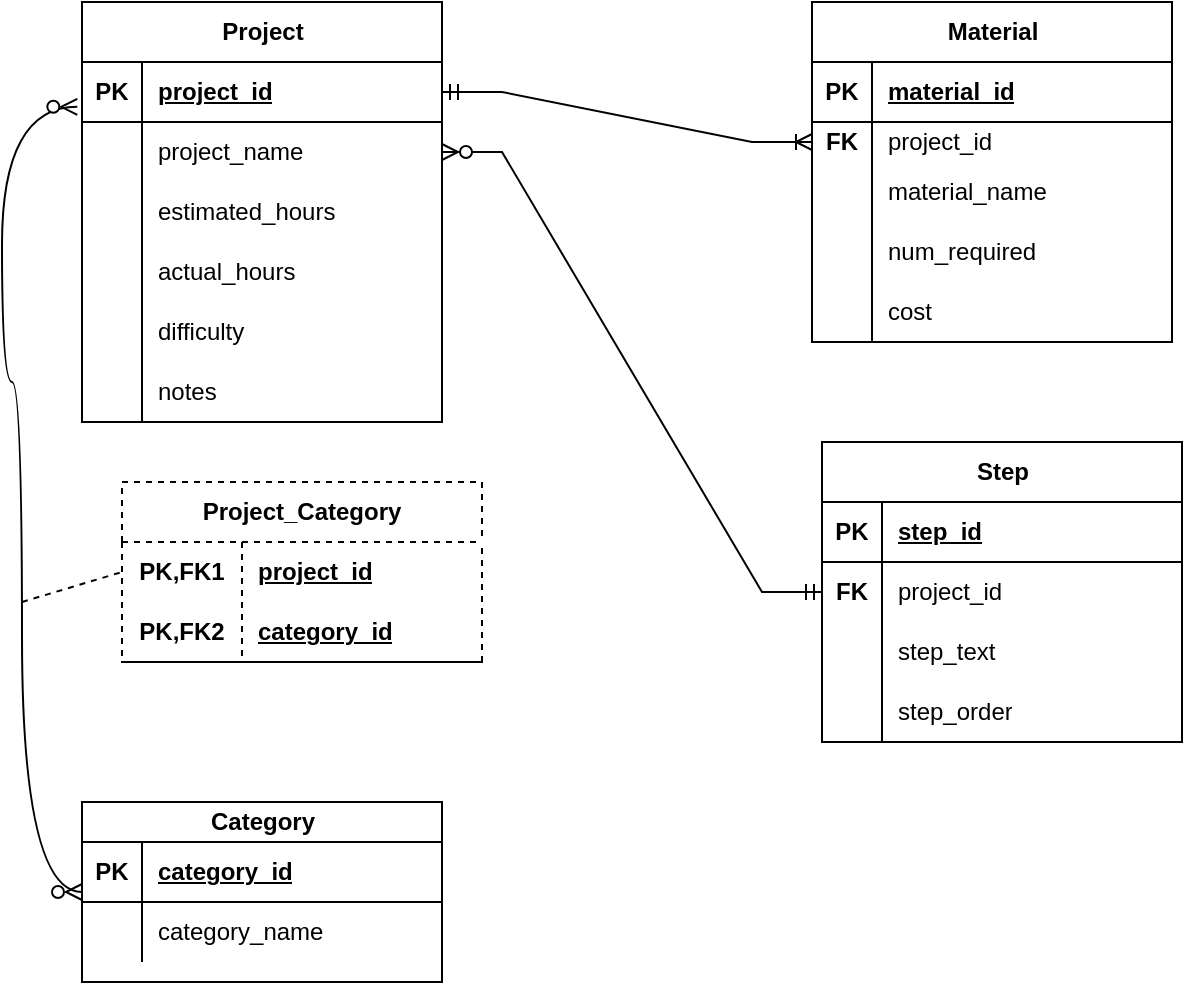 <mxfile version="24.4.0" type="device">
  <diagram name="Page-1" id="PTjWIWMZzkyaoIFmz7vq">
    <mxGraphModel dx="280" dy="563" grid="1" gridSize="10" guides="1" tooltips="1" connect="1" arrows="1" fold="1" page="1" pageScale="1" pageWidth="850" pageHeight="1100" math="0" shadow="0">
      <root>
        <mxCell id="0" />
        <mxCell id="1" parent="0" />
        <mxCell id="r4Lnl6ZWWDfZvqc-jJQ5-1" value="Project" style="shape=table;startSize=30;container=1;collapsible=1;childLayout=tableLayout;fixedRows=1;rowLines=0;fontStyle=1;align=center;resizeLast=1;html=1;" vertex="1" parent="1">
          <mxGeometry x="60" y="30" width="180" height="210" as="geometry" />
        </mxCell>
        <mxCell id="r4Lnl6ZWWDfZvqc-jJQ5-2" value="" style="shape=tableRow;horizontal=0;startSize=0;swimlaneHead=0;swimlaneBody=0;fillColor=none;collapsible=0;dropTarget=0;points=[[0,0.5],[1,0.5]];portConstraint=eastwest;top=0;left=0;right=0;bottom=1;" vertex="1" parent="r4Lnl6ZWWDfZvqc-jJQ5-1">
          <mxGeometry y="30" width="180" height="30" as="geometry" />
        </mxCell>
        <mxCell id="r4Lnl6ZWWDfZvqc-jJQ5-3" value="PK" style="shape=partialRectangle;connectable=0;fillColor=none;top=0;left=0;bottom=0;right=0;fontStyle=1;overflow=hidden;whiteSpace=wrap;html=1;" vertex="1" parent="r4Lnl6ZWWDfZvqc-jJQ5-2">
          <mxGeometry width="30" height="30" as="geometry">
            <mxRectangle width="30" height="30" as="alternateBounds" />
          </mxGeometry>
        </mxCell>
        <mxCell id="r4Lnl6ZWWDfZvqc-jJQ5-4" value="project_id" style="shape=partialRectangle;connectable=0;fillColor=none;top=0;left=0;bottom=0;right=0;align=left;spacingLeft=6;fontStyle=5;overflow=hidden;whiteSpace=wrap;html=1;" vertex="1" parent="r4Lnl6ZWWDfZvqc-jJQ5-2">
          <mxGeometry x="30" width="150" height="30" as="geometry">
            <mxRectangle width="150" height="30" as="alternateBounds" />
          </mxGeometry>
        </mxCell>
        <mxCell id="r4Lnl6ZWWDfZvqc-jJQ5-5" value="" style="shape=tableRow;horizontal=0;startSize=0;swimlaneHead=0;swimlaneBody=0;fillColor=none;collapsible=0;dropTarget=0;points=[[0,0.5],[1,0.5]];portConstraint=eastwest;top=0;left=0;right=0;bottom=0;" vertex="1" parent="r4Lnl6ZWWDfZvqc-jJQ5-1">
          <mxGeometry y="60" width="180" height="30" as="geometry" />
        </mxCell>
        <mxCell id="r4Lnl6ZWWDfZvqc-jJQ5-6" value="" style="shape=partialRectangle;connectable=0;fillColor=none;top=0;left=0;bottom=0;right=0;editable=1;overflow=hidden;whiteSpace=wrap;html=1;" vertex="1" parent="r4Lnl6ZWWDfZvqc-jJQ5-5">
          <mxGeometry width="30" height="30" as="geometry">
            <mxRectangle width="30" height="30" as="alternateBounds" />
          </mxGeometry>
        </mxCell>
        <mxCell id="r4Lnl6ZWWDfZvqc-jJQ5-7" value="project_name" style="shape=partialRectangle;connectable=0;fillColor=none;top=0;left=0;bottom=0;right=0;align=left;spacingLeft=6;overflow=hidden;whiteSpace=wrap;html=1;" vertex="1" parent="r4Lnl6ZWWDfZvqc-jJQ5-5">
          <mxGeometry x="30" width="150" height="30" as="geometry">
            <mxRectangle width="150" height="30" as="alternateBounds" />
          </mxGeometry>
        </mxCell>
        <mxCell id="r4Lnl6ZWWDfZvqc-jJQ5-8" value="" style="shape=tableRow;horizontal=0;startSize=0;swimlaneHead=0;swimlaneBody=0;fillColor=none;collapsible=0;dropTarget=0;points=[[0,0.5],[1,0.5]];portConstraint=eastwest;top=0;left=0;right=0;bottom=0;" vertex="1" parent="r4Lnl6ZWWDfZvqc-jJQ5-1">
          <mxGeometry y="90" width="180" height="30" as="geometry" />
        </mxCell>
        <mxCell id="r4Lnl6ZWWDfZvqc-jJQ5-9" value="" style="shape=partialRectangle;connectable=0;fillColor=none;top=0;left=0;bottom=0;right=0;editable=1;overflow=hidden;whiteSpace=wrap;html=1;" vertex="1" parent="r4Lnl6ZWWDfZvqc-jJQ5-8">
          <mxGeometry width="30" height="30" as="geometry">
            <mxRectangle width="30" height="30" as="alternateBounds" />
          </mxGeometry>
        </mxCell>
        <mxCell id="r4Lnl6ZWWDfZvqc-jJQ5-10" value="estimated_hours" style="shape=partialRectangle;connectable=0;fillColor=none;top=0;left=0;bottom=0;right=0;align=left;spacingLeft=6;overflow=hidden;whiteSpace=wrap;html=1;" vertex="1" parent="r4Lnl6ZWWDfZvqc-jJQ5-8">
          <mxGeometry x="30" width="150" height="30" as="geometry">
            <mxRectangle width="150" height="30" as="alternateBounds" />
          </mxGeometry>
        </mxCell>
        <mxCell id="r4Lnl6ZWWDfZvqc-jJQ5-11" value="" style="shape=tableRow;horizontal=0;startSize=0;swimlaneHead=0;swimlaneBody=0;fillColor=none;collapsible=0;dropTarget=0;points=[[0,0.5],[1,0.5]];portConstraint=eastwest;top=0;left=0;right=0;bottom=0;" vertex="1" parent="r4Lnl6ZWWDfZvqc-jJQ5-1">
          <mxGeometry y="120" width="180" height="30" as="geometry" />
        </mxCell>
        <mxCell id="r4Lnl6ZWWDfZvqc-jJQ5-12" value="" style="shape=partialRectangle;connectable=0;fillColor=none;top=0;left=0;bottom=0;right=0;editable=1;overflow=hidden;whiteSpace=wrap;html=1;" vertex="1" parent="r4Lnl6ZWWDfZvqc-jJQ5-11">
          <mxGeometry width="30" height="30" as="geometry">
            <mxRectangle width="30" height="30" as="alternateBounds" />
          </mxGeometry>
        </mxCell>
        <mxCell id="r4Lnl6ZWWDfZvqc-jJQ5-13" value="actual_hours" style="shape=partialRectangle;connectable=0;fillColor=none;top=0;left=0;bottom=0;right=0;align=left;spacingLeft=6;overflow=hidden;whiteSpace=wrap;html=1;" vertex="1" parent="r4Lnl6ZWWDfZvqc-jJQ5-11">
          <mxGeometry x="30" width="150" height="30" as="geometry">
            <mxRectangle width="150" height="30" as="alternateBounds" />
          </mxGeometry>
        </mxCell>
        <mxCell id="r4Lnl6ZWWDfZvqc-jJQ5-84" value="" style="shape=tableRow;horizontal=0;startSize=0;swimlaneHead=0;swimlaneBody=0;fillColor=none;collapsible=0;dropTarget=0;points=[[0,0.5],[1,0.5]];portConstraint=eastwest;top=0;left=0;right=0;bottom=0;" vertex="1" parent="r4Lnl6ZWWDfZvqc-jJQ5-1">
          <mxGeometry y="150" width="180" height="30" as="geometry" />
        </mxCell>
        <mxCell id="r4Lnl6ZWWDfZvqc-jJQ5-85" value="" style="shape=partialRectangle;connectable=0;fillColor=none;top=0;left=0;bottom=0;right=0;editable=1;overflow=hidden;whiteSpace=wrap;html=1;" vertex="1" parent="r4Lnl6ZWWDfZvqc-jJQ5-84">
          <mxGeometry width="30" height="30" as="geometry">
            <mxRectangle width="30" height="30" as="alternateBounds" />
          </mxGeometry>
        </mxCell>
        <mxCell id="r4Lnl6ZWWDfZvqc-jJQ5-86" value="difficulty" style="shape=partialRectangle;connectable=0;fillColor=none;top=0;left=0;bottom=0;right=0;align=left;spacingLeft=6;overflow=hidden;whiteSpace=wrap;html=1;" vertex="1" parent="r4Lnl6ZWWDfZvqc-jJQ5-84">
          <mxGeometry x="30" width="150" height="30" as="geometry">
            <mxRectangle width="150" height="30" as="alternateBounds" />
          </mxGeometry>
        </mxCell>
        <mxCell id="r4Lnl6ZWWDfZvqc-jJQ5-87" value="" style="shape=tableRow;horizontal=0;startSize=0;swimlaneHead=0;swimlaneBody=0;fillColor=none;collapsible=0;dropTarget=0;points=[[0,0.5],[1,0.5]];portConstraint=eastwest;top=0;left=0;right=0;bottom=0;" vertex="1" parent="r4Lnl6ZWWDfZvqc-jJQ5-1">
          <mxGeometry y="180" width="180" height="30" as="geometry" />
        </mxCell>
        <mxCell id="r4Lnl6ZWWDfZvqc-jJQ5-88" value="" style="shape=partialRectangle;connectable=0;fillColor=none;top=0;left=0;bottom=0;right=0;editable=1;overflow=hidden;whiteSpace=wrap;html=1;" vertex="1" parent="r4Lnl6ZWWDfZvqc-jJQ5-87">
          <mxGeometry width="30" height="30" as="geometry">
            <mxRectangle width="30" height="30" as="alternateBounds" />
          </mxGeometry>
        </mxCell>
        <mxCell id="r4Lnl6ZWWDfZvqc-jJQ5-89" value="notes" style="shape=partialRectangle;connectable=0;fillColor=none;top=0;left=0;bottom=0;right=0;align=left;spacingLeft=6;overflow=hidden;whiteSpace=wrap;html=1;" vertex="1" parent="r4Lnl6ZWWDfZvqc-jJQ5-87">
          <mxGeometry x="30" width="150" height="30" as="geometry">
            <mxRectangle width="150" height="30" as="alternateBounds" />
          </mxGeometry>
        </mxCell>
        <mxCell id="r4Lnl6ZWWDfZvqc-jJQ5-90" value="Material" style="shape=table;startSize=30;container=1;collapsible=1;childLayout=tableLayout;fixedRows=1;rowLines=0;fontStyle=1;align=center;resizeLast=1;html=1;" vertex="1" parent="1">
          <mxGeometry x="425" y="30" width="180" height="170" as="geometry" />
        </mxCell>
        <mxCell id="r4Lnl6ZWWDfZvqc-jJQ5-91" value="" style="shape=tableRow;horizontal=0;startSize=0;swimlaneHead=0;swimlaneBody=0;fillColor=none;collapsible=0;dropTarget=0;points=[[0,0.5],[1,0.5]];portConstraint=eastwest;top=0;left=0;right=0;bottom=1;" vertex="1" parent="r4Lnl6ZWWDfZvqc-jJQ5-90">
          <mxGeometry y="30" width="180" height="30" as="geometry" />
        </mxCell>
        <mxCell id="r4Lnl6ZWWDfZvqc-jJQ5-92" value="PK" style="shape=partialRectangle;connectable=0;fillColor=none;top=0;left=0;bottom=0;right=0;fontStyle=1;overflow=hidden;whiteSpace=wrap;html=1;" vertex="1" parent="r4Lnl6ZWWDfZvqc-jJQ5-91">
          <mxGeometry width="30" height="30" as="geometry">
            <mxRectangle width="30" height="30" as="alternateBounds" />
          </mxGeometry>
        </mxCell>
        <mxCell id="r4Lnl6ZWWDfZvqc-jJQ5-93" value="material_id" style="shape=partialRectangle;connectable=0;fillColor=none;top=0;left=0;bottom=0;right=0;align=left;spacingLeft=6;fontStyle=5;overflow=hidden;whiteSpace=wrap;html=1;" vertex="1" parent="r4Lnl6ZWWDfZvqc-jJQ5-91">
          <mxGeometry x="30" width="150" height="30" as="geometry">
            <mxRectangle width="150" height="30" as="alternateBounds" />
          </mxGeometry>
        </mxCell>
        <mxCell id="r4Lnl6ZWWDfZvqc-jJQ5-94" value="" style="shape=tableRow;horizontal=0;startSize=0;swimlaneHead=0;swimlaneBody=0;fillColor=none;collapsible=0;dropTarget=0;points=[[0,0.5],[1,0.5]];portConstraint=eastwest;top=0;left=0;right=0;bottom=0;" vertex="1" parent="r4Lnl6ZWWDfZvqc-jJQ5-90">
          <mxGeometry y="60" width="180" height="20" as="geometry" />
        </mxCell>
        <mxCell id="r4Lnl6ZWWDfZvqc-jJQ5-95" value="&lt;b&gt;FK&lt;/b&gt;" style="shape=partialRectangle;connectable=0;fillColor=none;top=0;left=0;bottom=0;right=0;editable=1;overflow=hidden;whiteSpace=wrap;html=1;" vertex="1" parent="r4Lnl6ZWWDfZvqc-jJQ5-94">
          <mxGeometry width="30" height="20" as="geometry">
            <mxRectangle width="30" height="20" as="alternateBounds" />
          </mxGeometry>
        </mxCell>
        <mxCell id="r4Lnl6ZWWDfZvqc-jJQ5-96" value="project_id" style="shape=partialRectangle;connectable=0;fillColor=none;top=0;left=0;bottom=0;right=0;align=left;spacingLeft=6;overflow=hidden;whiteSpace=wrap;html=1;" vertex="1" parent="r4Lnl6ZWWDfZvqc-jJQ5-94">
          <mxGeometry x="30" width="150" height="20" as="geometry">
            <mxRectangle width="150" height="20" as="alternateBounds" />
          </mxGeometry>
        </mxCell>
        <mxCell id="r4Lnl6ZWWDfZvqc-jJQ5-97" value="" style="shape=tableRow;horizontal=0;startSize=0;swimlaneHead=0;swimlaneBody=0;fillColor=none;collapsible=0;dropTarget=0;points=[[0,0.5],[1,0.5]];portConstraint=eastwest;top=0;left=0;right=0;bottom=0;" vertex="1" parent="r4Lnl6ZWWDfZvqc-jJQ5-90">
          <mxGeometry y="80" width="180" height="30" as="geometry" />
        </mxCell>
        <mxCell id="r4Lnl6ZWWDfZvqc-jJQ5-98" value="" style="shape=partialRectangle;connectable=0;fillColor=none;top=0;left=0;bottom=0;right=0;editable=1;overflow=hidden;whiteSpace=wrap;html=1;" vertex="1" parent="r4Lnl6ZWWDfZvqc-jJQ5-97">
          <mxGeometry width="30" height="30" as="geometry">
            <mxRectangle width="30" height="30" as="alternateBounds" />
          </mxGeometry>
        </mxCell>
        <mxCell id="r4Lnl6ZWWDfZvqc-jJQ5-99" value="material_name" style="shape=partialRectangle;connectable=0;fillColor=none;top=0;left=0;bottom=0;right=0;align=left;spacingLeft=6;overflow=hidden;whiteSpace=wrap;html=1;" vertex="1" parent="r4Lnl6ZWWDfZvqc-jJQ5-97">
          <mxGeometry x="30" width="150" height="30" as="geometry">
            <mxRectangle width="150" height="30" as="alternateBounds" />
          </mxGeometry>
        </mxCell>
        <mxCell id="r4Lnl6ZWWDfZvqc-jJQ5-100" value="" style="shape=tableRow;horizontal=0;startSize=0;swimlaneHead=0;swimlaneBody=0;fillColor=none;collapsible=0;dropTarget=0;points=[[0,0.5],[1,0.5]];portConstraint=eastwest;top=0;left=0;right=0;bottom=0;" vertex="1" parent="r4Lnl6ZWWDfZvqc-jJQ5-90">
          <mxGeometry y="110" width="180" height="30" as="geometry" />
        </mxCell>
        <mxCell id="r4Lnl6ZWWDfZvqc-jJQ5-101" value="" style="shape=partialRectangle;connectable=0;fillColor=none;top=0;left=0;bottom=0;right=0;editable=1;overflow=hidden;whiteSpace=wrap;html=1;" vertex="1" parent="r4Lnl6ZWWDfZvqc-jJQ5-100">
          <mxGeometry width="30" height="30" as="geometry">
            <mxRectangle width="30" height="30" as="alternateBounds" />
          </mxGeometry>
        </mxCell>
        <mxCell id="r4Lnl6ZWWDfZvqc-jJQ5-102" value="num_required" style="shape=partialRectangle;connectable=0;fillColor=none;top=0;left=0;bottom=0;right=0;align=left;spacingLeft=6;overflow=hidden;whiteSpace=wrap;html=1;" vertex="1" parent="r4Lnl6ZWWDfZvqc-jJQ5-100">
          <mxGeometry x="30" width="150" height="30" as="geometry">
            <mxRectangle width="150" height="30" as="alternateBounds" />
          </mxGeometry>
        </mxCell>
        <mxCell id="r4Lnl6ZWWDfZvqc-jJQ5-143" value="" style="shape=tableRow;horizontal=0;startSize=0;swimlaneHead=0;swimlaneBody=0;fillColor=none;collapsible=0;dropTarget=0;points=[[0,0.5],[1,0.5]];portConstraint=eastwest;top=0;left=0;right=0;bottom=0;" vertex="1" parent="r4Lnl6ZWWDfZvqc-jJQ5-90">
          <mxGeometry y="140" width="180" height="30" as="geometry" />
        </mxCell>
        <mxCell id="r4Lnl6ZWWDfZvqc-jJQ5-144" value="" style="shape=partialRectangle;connectable=0;fillColor=none;top=0;left=0;bottom=0;right=0;editable=1;overflow=hidden;whiteSpace=wrap;html=1;" vertex="1" parent="r4Lnl6ZWWDfZvqc-jJQ5-143">
          <mxGeometry width="30" height="30" as="geometry">
            <mxRectangle width="30" height="30" as="alternateBounds" />
          </mxGeometry>
        </mxCell>
        <mxCell id="r4Lnl6ZWWDfZvqc-jJQ5-145" value="cost" style="shape=partialRectangle;connectable=0;fillColor=none;top=0;left=0;bottom=0;right=0;align=left;spacingLeft=6;overflow=hidden;whiteSpace=wrap;html=1;" vertex="1" parent="r4Lnl6ZWWDfZvqc-jJQ5-143">
          <mxGeometry x="30" width="150" height="30" as="geometry">
            <mxRectangle width="150" height="30" as="alternateBounds" />
          </mxGeometry>
        </mxCell>
        <mxCell id="r4Lnl6ZWWDfZvqc-jJQ5-103" value="Step" style="shape=table;startSize=30;container=1;collapsible=1;childLayout=tableLayout;fixedRows=1;rowLines=0;fontStyle=1;align=center;resizeLast=1;html=1;" vertex="1" parent="1">
          <mxGeometry x="430" y="250" width="180" height="150" as="geometry" />
        </mxCell>
        <mxCell id="r4Lnl6ZWWDfZvqc-jJQ5-104" value="" style="shape=tableRow;horizontal=0;startSize=0;swimlaneHead=0;swimlaneBody=0;fillColor=none;collapsible=0;dropTarget=0;points=[[0,0.5],[1,0.5]];portConstraint=eastwest;top=0;left=0;right=0;bottom=1;" vertex="1" parent="r4Lnl6ZWWDfZvqc-jJQ5-103">
          <mxGeometry y="30" width="180" height="30" as="geometry" />
        </mxCell>
        <mxCell id="r4Lnl6ZWWDfZvqc-jJQ5-105" value="PK" style="shape=partialRectangle;connectable=0;fillColor=none;top=0;left=0;bottom=0;right=0;fontStyle=1;overflow=hidden;whiteSpace=wrap;html=1;" vertex="1" parent="r4Lnl6ZWWDfZvqc-jJQ5-104">
          <mxGeometry width="30" height="30" as="geometry">
            <mxRectangle width="30" height="30" as="alternateBounds" />
          </mxGeometry>
        </mxCell>
        <mxCell id="r4Lnl6ZWWDfZvqc-jJQ5-106" value="step_id" style="shape=partialRectangle;connectable=0;fillColor=none;top=0;left=0;bottom=0;right=0;align=left;spacingLeft=6;fontStyle=5;overflow=hidden;whiteSpace=wrap;html=1;" vertex="1" parent="r4Lnl6ZWWDfZvqc-jJQ5-104">
          <mxGeometry x="30" width="150" height="30" as="geometry">
            <mxRectangle width="150" height="30" as="alternateBounds" />
          </mxGeometry>
        </mxCell>
        <mxCell id="r4Lnl6ZWWDfZvqc-jJQ5-107" value="" style="shape=tableRow;horizontal=0;startSize=0;swimlaneHead=0;swimlaneBody=0;fillColor=none;collapsible=0;dropTarget=0;points=[[0,0.5],[1,0.5]];portConstraint=eastwest;top=0;left=0;right=0;bottom=0;" vertex="1" parent="r4Lnl6ZWWDfZvqc-jJQ5-103">
          <mxGeometry y="60" width="180" height="30" as="geometry" />
        </mxCell>
        <mxCell id="r4Lnl6ZWWDfZvqc-jJQ5-108" value="&lt;b&gt;FK&lt;/b&gt;" style="shape=partialRectangle;connectable=0;fillColor=none;top=0;left=0;bottom=0;right=0;editable=1;overflow=hidden;whiteSpace=wrap;html=1;" vertex="1" parent="r4Lnl6ZWWDfZvqc-jJQ5-107">
          <mxGeometry width="30" height="30" as="geometry">
            <mxRectangle width="30" height="30" as="alternateBounds" />
          </mxGeometry>
        </mxCell>
        <mxCell id="r4Lnl6ZWWDfZvqc-jJQ5-109" value="project_id" style="shape=partialRectangle;connectable=0;fillColor=none;top=0;left=0;bottom=0;right=0;align=left;spacingLeft=6;overflow=hidden;whiteSpace=wrap;html=1;" vertex="1" parent="r4Lnl6ZWWDfZvqc-jJQ5-107">
          <mxGeometry x="30" width="150" height="30" as="geometry">
            <mxRectangle width="150" height="30" as="alternateBounds" />
          </mxGeometry>
        </mxCell>
        <mxCell id="r4Lnl6ZWWDfZvqc-jJQ5-110" value="" style="shape=tableRow;horizontal=0;startSize=0;swimlaneHead=0;swimlaneBody=0;fillColor=none;collapsible=0;dropTarget=0;points=[[0,0.5],[1,0.5]];portConstraint=eastwest;top=0;left=0;right=0;bottom=0;" vertex="1" parent="r4Lnl6ZWWDfZvqc-jJQ5-103">
          <mxGeometry y="90" width="180" height="30" as="geometry" />
        </mxCell>
        <mxCell id="r4Lnl6ZWWDfZvqc-jJQ5-111" value="" style="shape=partialRectangle;connectable=0;fillColor=none;top=0;left=0;bottom=0;right=0;editable=1;overflow=hidden;whiteSpace=wrap;html=1;" vertex="1" parent="r4Lnl6ZWWDfZvqc-jJQ5-110">
          <mxGeometry width="30" height="30" as="geometry">
            <mxRectangle width="30" height="30" as="alternateBounds" />
          </mxGeometry>
        </mxCell>
        <mxCell id="r4Lnl6ZWWDfZvqc-jJQ5-112" value="step_text" style="shape=partialRectangle;connectable=0;fillColor=none;top=0;left=0;bottom=0;right=0;align=left;spacingLeft=6;overflow=hidden;whiteSpace=wrap;html=1;" vertex="1" parent="r4Lnl6ZWWDfZvqc-jJQ5-110">
          <mxGeometry x="30" width="150" height="30" as="geometry">
            <mxRectangle width="150" height="30" as="alternateBounds" />
          </mxGeometry>
        </mxCell>
        <mxCell id="r4Lnl6ZWWDfZvqc-jJQ5-113" value="" style="shape=tableRow;horizontal=0;startSize=0;swimlaneHead=0;swimlaneBody=0;fillColor=none;collapsible=0;dropTarget=0;points=[[0,0.5],[1,0.5]];portConstraint=eastwest;top=0;left=0;right=0;bottom=0;" vertex="1" parent="r4Lnl6ZWWDfZvqc-jJQ5-103">
          <mxGeometry y="120" width="180" height="30" as="geometry" />
        </mxCell>
        <mxCell id="r4Lnl6ZWWDfZvqc-jJQ5-114" value="" style="shape=partialRectangle;connectable=0;fillColor=none;top=0;left=0;bottom=0;right=0;editable=1;overflow=hidden;whiteSpace=wrap;html=1;" vertex="1" parent="r4Lnl6ZWWDfZvqc-jJQ5-113">
          <mxGeometry width="30" height="30" as="geometry">
            <mxRectangle width="30" height="30" as="alternateBounds" />
          </mxGeometry>
        </mxCell>
        <mxCell id="r4Lnl6ZWWDfZvqc-jJQ5-115" value="step_order" style="shape=partialRectangle;connectable=0;fillColor=none;top=0;left=0;bottom=0;right=0;align=left;spacingLeft=6;overflow=hidden;whiteSpace=wrap;html=1;" vertex="1" parent="r4Lnl6ZWWDfZvqc-jJQ5-113">
          <mxGeometry x="30" width="150" height="30" as="geometry">
            <mxRectangle width="150" height="30" as="alternateBounds" />
          </mxGeometry>
        </mxCell>
        <mxCell id="r4Lnl6ZWWDfZvqc-jJQ5-116" value="Category" style="shape=table;startSize=20;container=1;collapsible=1;childLayout=tableLayout;fixedRows=1;rowLines=0;fontStyle=1;align=center;resizeLast=1;html=1;" vertex="1" parent="1">
          <mxGeometry x="60" y="430" width="180" height="90" as="geometry" />
        </mxCell>
        <mxCell id="r4Lnl6ZWWDfZvqc-jJQ5-117" value="" style="shape=tableRow;horizontal=0;startSize=0;swimlaneHead=0;swimlaneBody=0;fillColor=none;collapsible=0;dropTarget=0;points=[[0,0.5],[1,0.5]];portConstraint=eastwest;top=0;left=0;right=0;bottom=1;" vertex="1" parent="r4Lnl6ZWWDfZvqc-jJQ5-116">
          <mxGeometry y="20" width="180" height="30" as="geometry" />
        </mxCell>
        <mxCell id="r4Lnl6ZWWDfZvqc-jJQ5-118" value="PK" style="shape=partialRectangle;connectable=0;fillColor=none;top=0;left=0;bottom=0;right=0;fontStyle=1;overflow=hidden;whiteSpace=wrap;html=1;" vertex="1" parent="r4Lnl6ZWWDfZvqc-jJQ5-117">
          <mxGeometry width="30" height="30" as="geometry">
            <mxRectangle width="30" height="30" as="alternateBounds" />
          </mxGeometry>
        </mxCell>
        <mxCell id="r4Lnl6ZWWDfZvqc-jJQ5-119" value="category_id" style="shape=partialRectangle;connectable=0;fillColor=none;top=0;left=0;bottom=0;right=0;align=left;spacingLeft=6;fontStyle=5;overflow=hidden;whiteSpace=wrap;html=1;" vertex="1" parent="r4Lnl6ZWWDfZvqc-jJQ5-117">
          <mxGeometry x="30" width="150" height="30" as="geometry">
            <mxRectangle width="150" height="30" as="alternateBounds" />
          </mxGeometry>
        </mxCell>
        <mxCell id="r4Lnl6ZWWDfZvqc-jJQ5-120" value="" style="shape=tableRow;horizontal=0;startSize=0;swimlaneHead=0;swimlaneBody=0;fillColor=none;collapsible=0;dropTarget=0;points=[[0,0.5],[1,0.5]];portConstraint=eastwest;top=0;left=0;right=0;bottom=0;" vertex="1" parent="r4Lnl6ZWWDfZvqc-jJQ5-116">
          <mxGeometry y="50" width="180" height="30" as="geometry" />
        </mxCell>
        <mxCell id="r4Lnl6ZWWDfZvqc-jJQ5-121" value="" style="shape=partialRectangle;connectable=0;fillColor=none;top=0;left=0;bottom=0;right=0;editable=1;overflow=hidden;whiteSpace=wrap;html=1;" vertex="1" parent="r4Lnl6ZWWDfZvqc-jJQ5-120">
          <mxGeometry width="30" height="30" as="geometry">
            <mxRectangle width="30" height="30" as="alternateBounds" />
          </mxGeometry>
        </mxCell>
        <mxCell id="r4Lnl6ZWWDfZvqc-jJQ5-122" value="category_name" style="shape=partialRectangle;connectable=0;fillColor=none;top=0;left=0;bottom=0;right=0;align=left;spacingLeft=6;overflow=hidden;whiteSpace=wrap;html=1;" vertex="1" parent="r4Lnl6ZWWDfZvqc-jJQ5-120">
          <mxGeometry x="30" width="150" height="30" as="geometry">
            <mxRectangle width="150" height="30" as="alternateBounds" />
          </mxGeometry>
        </mxCell>
        <mxCell id="r4Lnl6ZWWDfZvqc-jJQ5-129" value="Project_Category" style="shape=table;startSize=30;container=1;collapsible=1;childLayout=tableLayout;fixedRows=1;rowLines=0;fontStyle=1;align=center;resizeLast=1;html=1;whiteSpace=wrap;dashed=1;" vertex="1" parent="1">
          <mxGeometry x="80" y="270" width="180" height="90" as="geometry" />
        </mxCell>
        <mxCell id="r4Lnl6ZWWDfZvqc-jJQ5-130" value="" style="shape=tableRow;horizontal=0;startSize=0;swimlaneHead=0;swimlaneBody=0;fillColor=none;collapsible=0;dropTarget=0;points=[[0,0.5],[1,0.5]];portConstraint=eastwest;top=0;left=0;right=0;bottom=0;html=1;" vertex="1" parent="r4Lnl6ZWWDfZvqc-jJQ5-129">
          <mxGeometry y="30" width="180" height="30" as="geometry" />
        </mxCell>
        <mxCell id="r4Lnl6ZWWDfZvqc-jJQ5-131" value="PK,FK1" style="shape=partialRectangle;connectable=0;fillColor=none;top=0;left=0;bottom=0;right=0;fontStyle=1;overflow=hidden;html=1;whiteSpace=wrap;" vertex="1" parent="r4Lnl6ZWWDfZvqc-jJQ5-130">
          <mxGeometry width="60" height="30" as="geometry">
            <mxRectangle width="60" height="30" as="alternateBounds" />
          </mxGeometry>
        </mxCell>
        <mxCell id="r4Lnl6ZWWDfZvqc-jJQ5-132" value="project_id" style="shape=partialRectangle;connectable=0;fillColor=none;top=0;left=0;bottom=0;right=0;align=left;spacingLeft=6;fontStyle=5;overflow=hidden;html=1;whiteSpace=wrap;" vertex="1" parent="r4Lnl6ZWWDfZvqc-jJQ5-130">
          <mxGeometry x="60" width="120" height="30" as="geometry">
            <mxRectangle width="120" height="30" as="alternateBounds" />
          </mxGeometry>
        </mxCell>
        <mxCell id="r4Lnl6ZWWDfZvqc-jJQ5-133" value="" style="shape=tableRow;horizontal=0;startSize=0;swimlaneHead=0;swimlaneBody=0;fillColor=none;collapsible=0;dropTarget=0;points=[[0,0.5],[1,0.5]];portConstraint=eastwest;top=0;left=0;right=0;bottom=1;html=1;" vertex="1" parent="r4Lnl6ZWWDfZvqc-jJQ5-129">
          <mxGeometry y="60" width="180" height="30" as="geometry" />
        </mxCell>
        <mxCell id="r4Lnl6ZWWDfZvqc-jJQ5-134" value="PK,FK2" style="shape=partialRectangle;connectable=0;fillColor=none;top=0;left=0;bottom=0;right=0;fontStyle=1;overflow=hidden;html=1;whiteSpace=wrap;" vertex="1" parent="r4Lnl6ZWWDfZvqc-jJQ5-133">
          <mxGeometry width="60" height="30" as="geometry">
            <mxRectangle width="60" height="30" as="alternateBounds" />
          </mxGeometry>
        </mxCell>
        <mxCell id="r4Lnl6ZWWDfZvqc-jJQ5-135" value="category_id" style="shape=partialRectangle;connectable=0;fillColor=none;top=0;left=0;bottom=0;right=0;align=left;spacingLeft=6;fontStyle=5;overflow=hidden;html=1;whiteSpace=wrap;" vertex="1" parent="r4Lnl6ZWWDfZvqc-jJQ5-133">
          <mxGeometry x="60" width="120" height="30" as="geometry">
            <mxRectangle width="120" height="30" as="alternateBounds" />
          </mxGeometry>
        </mxCell>
        <mxCell id="r4Lnl6ZWWDfZvqc-jJQ5-142" value="" style="edgeStyle=entityRelationEdgeStyle;fontSize=12;html=1;endArrow=ERoneToMany;startArrow=ERmandOne;rounded=0;exitX=1;exitY=0.5;exitDx=0;exitDy=0;entryX=0;entryY=0.5;entryDx=0;entryDy=0;" edge="1" parent="1" source="r4Lnl6ZWWDfZvqc-jJQ5-2" target="r4Lnl6ZWWDfZvqc-jJQ5-94">
          <mxGeometry width="100" height="100" relative="1" as="geometry">
            <mxPoint x="260" y="190" as="sourcePoint" />
            <mxPoint x="390" y="120" as="targetPoint" />
            <Array as="points">
              <mxPoint x="350" y="150" />
              <mxPoint x="400" y="190" />
            </Array>
          </mxGeometry>
        </mxCell>
        <mxCell id="r4Lnl6ZWWDfZvqc-jJQ5-146" value="" style="edgeStyle=orthogonalEdgeStyle;fontSize=12;html=1;endArrow=ERzeroToMany;endFill=1;startArrow=ERzeroToMany;rounded=0;curved=1;entryX=-0.013;entryY=0.747;entryDx=0;entryDy=0;entryPerimeter=0;" edge="1" parent="1" source="r4Lnl6ZWWDfZvqc-jJQ5-117" target="r4Lnl6ZWWDfZvqc-jJQ5-2">
          <mxGeometry width="100" height="100" relative="1" as="geometry">
            <mxPoint x="350" y="510" as="sourcePoint" />
            <mxPoint x="360" y="240" as="targetPoint" />
            <Array as="points">
              <mxPoint x="30" y="475" />
              <mxPoint x="30" y="220" />
              <mxPoint x="20" y="220" />
              <mxPoint x="20" y="82" />
            </Array>
          </mxGeometry>
        </mxCell>
        <mxCell id="r4Lnl6ZWWDfZvqc-jJQ5-148" value="" style="edgeStyle=entityRelationEdgeStyle;fontSize=12;html=1;endArrow=ERzeroToMany;startArrow=ERmandOne;rounded=0;exitX=0;exitY=0.5;exitDx=0;exitDy=0;entryX=1;entryY=0.5;entryDx=0;entryDy=0;" edge="1" parent="1" source="r4Lnl6ZWWDfZvqc-jJQ5-107" target="r4Lnl6ZWWDfZvqc-jJQ5-5">
          <mxGeometry width="100" height="100" relative="1" as="geometry">
            <mxPoint x="370" y="240" as="sourcePoint" />
            <mxPoint x="470" y="140" as="targetPoint" />
          </mxGeometry>
        </mxCell>
        <mxCell id="r4Lnl6ZWWDfZvqc-jJQ5-149" value="" style="endArrow=none;dashed=1;html=1;rounded=0;entryX=0;entryY=0.5;entryDx=0;entryDy=0;" edge="1" parent="1" target="r4Lnl6ZWWDfZvqc-jJQ5-130">
          <mxGeometry width="50" height="50" relative="1" as="geometry">
            <mxPoint x="30" y="330" as="sourcePoint" />
            <mxPoint x="80" y="280" as="targetPoint" />
          </mxGeometry>
        </mxCell>
      </root>
    </mxGraphModel>
  </diagram>
</mxfile>
